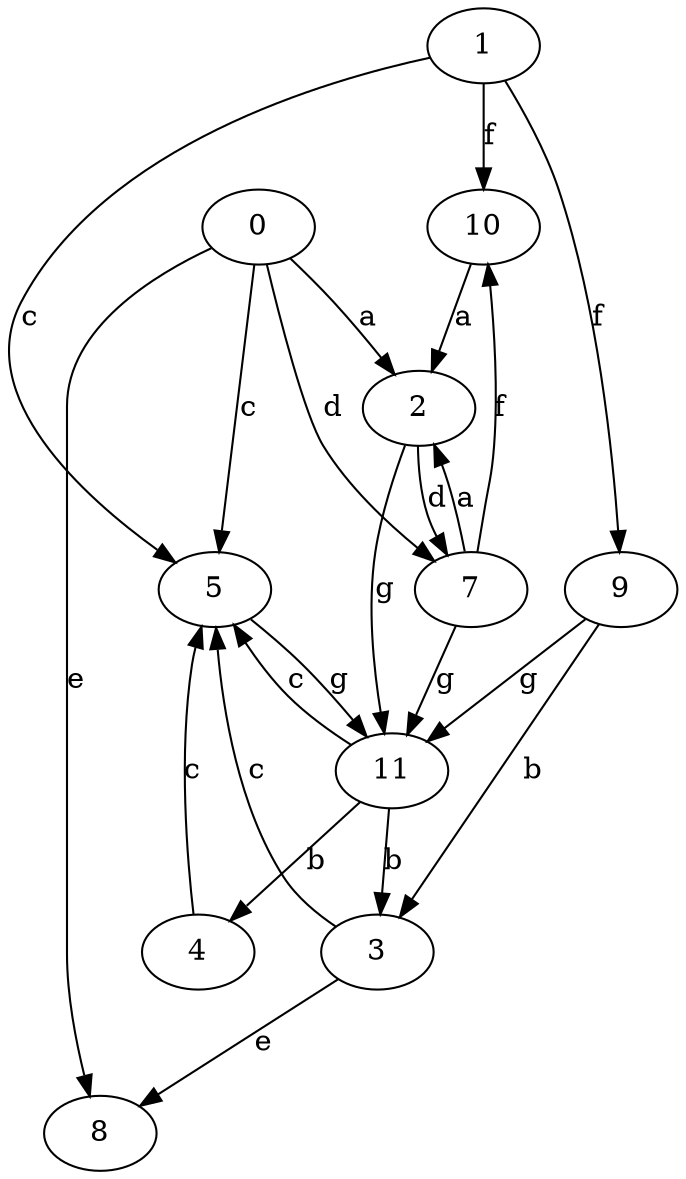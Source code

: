 strict digraph  {
1;
2;
3;
4;
5;
0;
7;
8;
9;
10;
11;
1 -> 5  [label=c];
1 -> 9  [label=f];
1 -> 10  [label=f];
2 -> 7  [label=d];
2 -> 11  [label=g];
3 -> 5  [label=c];
3 -> 8  [label=e];
4 -> 5  [label=c];
5 -> 11  [label=g];
0 -> 2  [label=a];
0 -> 5  [label=c];
0 -> 7  [label=d];
0 -> 8  [label=e];
7 -> 2  [label=a];
7 -> 10  [label=f];
7 -> 11  [label=g];
9 -> 3  [label=b];
9 -> 11  [label=g];
10 -> 2  [label=a];
11 -> 3  [label=b];
11 -> 4  [label=b];
11 -> 5  [label=c];
}
